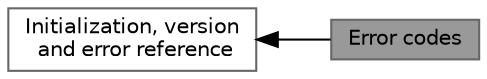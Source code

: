digraph "Error codes"
{
 // LATEX_PDF_SIZE
  bgcolor="transparent";
  edge [fontname=Helvetica,fontsize=10,labelfontname=Helvetica,labelfontsize=10];
  node [fontname=Helvetica,fontsize=10,shape=box,height=0.2,width=0.4];
  rankdir=LR;
  Node1 [id="Node000001",label="Error codes",height=0.2,width=0.4,color="gray40", fillcolor="grey60", style="filled", fontcolor="black",tooltip="Error codes."];
  Node2 [id="Node000002",label="Initialization, version\l and error reference",height=0.2,width=0.4,color="grey40", fillcolor="white", style="filled",URL="$group__init.html",tooltip="Functions and types related to initialization and error handling."];
  Node2->Node1 [shape=plaintext, dir="back", style="solid"];
}
